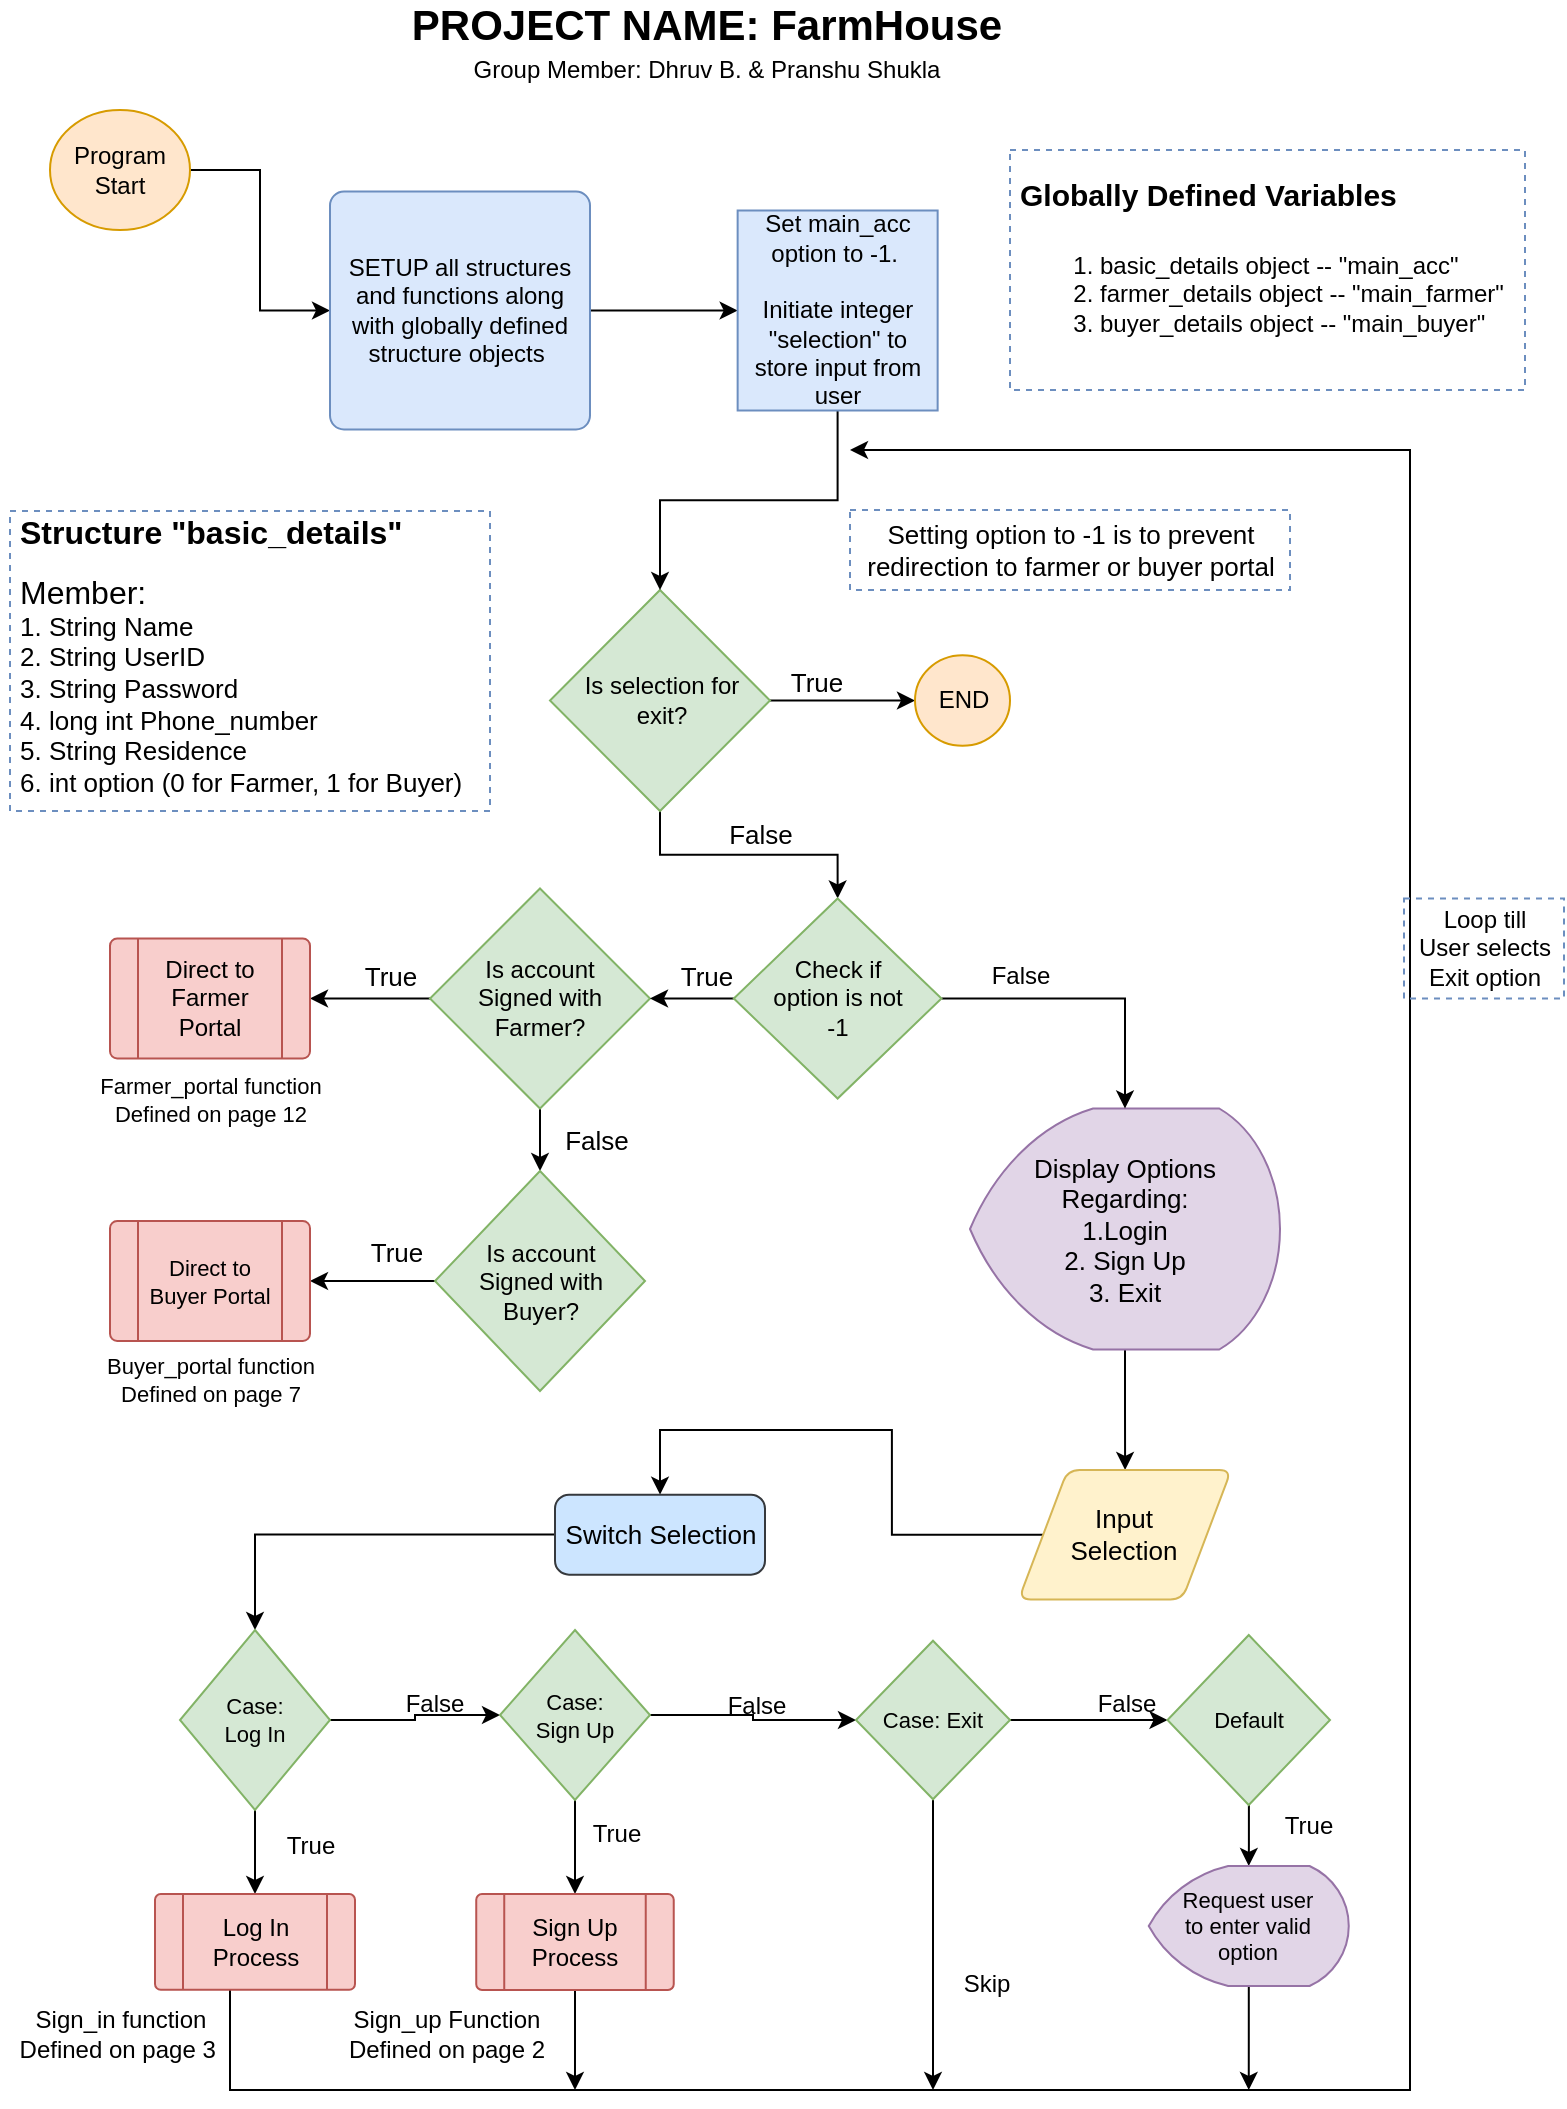 <mxfile version="13.0.3" type="device" pages="2"><diagram id="C5RBs43oDa-KdzZeNtuy" name="Page-1"><mxGraphModel dx="1024" dy="592" grid="1" gridSize="10" guides="1" tooltips="1" connect="1" arrows="1" fold="1" page="1" pageScale="1" pageWidth="827" pageHeight="1169" math="0" shadow="0"><root><mxCell id="WIyWlLk6GJQsqaUBKTNV-0"/><mxCell id="WIyWlLk6GJQsqaUBKTNV-1" parent="WIyWlLk6GJQsqaUBKTNV-0"/><mxCell id="bHN9iilpc-NF_aM-vrXf-12" style="edgeStyle=orthogonalEdgeStyle;rounded=0;orthogonalLoop=1;jettySize=auto;html=1;entryX=0;entryY=0.5;entryDx=0;entryDy=0;fontSize=14;" parent="WIyWlLk6GJQsqaUBKTNV-1" source="bHN9iilpc-NF_aM-vrXf-1" target="bHN9iilpc-NF_aM-vrXf-5" edge="1"><mxGeometry relative="1" as="geometry"/></mxCell><mxCell id="bHN9iilpc-NF_aM-vrXf-1" value="Program Start" style="strokeWidth=1;html=1;shape=mxgraph.flowchart.start_1;whiteSpace=wrap;fillColor=#ffe6cc;strokeColor=#d79b00;" parent="WIyWlLk6GJQsqaUBKTNV-1" vertex="1"><mxGeometry x="70" y="70" width="70" height="60" as="geometry"/></mxCell><mxCell id="bHN9iilpc-NF_aM-vrXf-80" style="edgeStyle=orthogonalEdgeStyle;rounded=0;orthogonalLoop=1;jettySize=auto;html=1;fontSize=14;" parent="WIyWlLk6GJQsqaUBKTNV-1" source="bHN9iilpc-NF_aM-vrXf-2" target="bHN9iilpc-NF_aM-vrXf-6" edge="1"><mxGeometry relative="1" as="geometry"/></mxCell><mxCell id="bHN9iilpc-NF_aM-vrXf-2" value="&lt;font style=&quot;font-size: 13px;&quot;&gt;Display Options Regarding:&lt;br style=&quot;font-size: 13px;&quot;&gt;1.Login &lt;br style=&quot;font-size: 13px;&quot;&gt;2. Sign Up&lt;br style=&quot;font-size: 13px;&quot;&gt;3. Exit&lt;br style=&quot;font-size: 13px;&quot;&gt;&lt;/font&gt;" style="strokeWidth=1;html=1;shape=mxgraph.flowchart.display;whiteSpace=wrap;fontSize=13;verticalAlign=middle;fillColor=#e1d5e7;strokeColor=#9673a6;" parent="WIyWlLk6GJQsqaUBKTNV-1" vertex="1"><mxGeometry x="530" y="569.25" width="155" height="120.5" as="geometry"/></mxCell><mxCell id="xWlJe0vMMPdigWtWbG44-2" style="edgeStyle=orthogonalEdgeStyle;rounded=0;orthogonalLoop=1;jettySize=auto;html=1;" parent="WIyWlLk6GJQsqaUBKTNV-1" source="bHN9iilpc-NF_aM-vrXf-5" target="xWlJe0vMMPdigWtWbG44-1" edge="1"><mxGeometry relative="1" as="geometry"/></mxCell><mxCell id="bHN9iilpc-NF_aM-vrXf-5" value="SETUP all structures and functions along with globally defined structure objects&lt;i style=&quot;font-size: 12px;&quot;&gt;&amp;nbsp;&lt;/i&gt;" style="rounded=1;whiteSpace=wrap;html=1;absoluteArcSize=1;arcSize=14;strokeWidth=1;fontSize=12;fillColor=#dae8fc;strokeColor=#6c8ebf;" parent="WIyWlLk6GJQsqaUBKTNV-1" vertex="1"><mxGeometry x="210" y="110.75" width="130" height="119" as="geometry"/></mxCell><mxCell id="bHN9iilpc-NF_aM-vrXf-81" style="edgeStyle=orthogonalEdgeStyle;rounded=0;orthogonalLoop=1;jettySize=auto;html=1;entryX=0.5;entryY=0;entryDx=0;entryDy=0;fontSize=14;" parent="WIyWlLk6GJQsqaUBKTNV-1" source="bHN9iilpc-NF_aM-vrXf-6" target="bHN9iilpc-NF_aM-vrXf-32" edge="1"><mxGeometry relative="1" as="geometry"/></mxCell><mxCell id="bHN9iilpc-NF_aM-vrXf-6" value="Input Selection" style="shape=parallelogram;html=1;strokeWidth=1;perimeter=parallelogramPerimeter;whiteSpace=wrap;rounded=1;arcSize=12;size=0.23;fontSize=13;spacingLeft=15;spacingRight=15;fillColor=#fff2cc;strokeColor=#d6b656;" parent="WIyWlLk6GJQsqaUBKTNV-1" vertex="1"><mxGeometry x="554.38" y="749.96" width="106.25" height="64.75" as="geometry"/></mxCell><mxCell id="xWlJe0vMMPdigWtWbG44-4" style="edgeStyle=orthogonalEdgeStyle;rounded=0;orthogonalLoop=1;jettySize=auto;html=1;entryX=0;entryY=0.5;entryDx=0;entryDy=0;entryPerimeter=0;" parent="WIyWlLk6GJQsqaUBKTNV-1" source="bHN9iilpc-NF_aM-vrXf-13" target="bHN9iilpc-NF_aM-vrXf-78" edge="1"><mxGeometry relative="1" as="geometry"/></mxCell><mxCell id="xWlJe0vMMPdigWtWbG44-5" style="edgeStyle=orthogonalEdgeStyle;rounded=0;orthogonalLoop=1;jettySize=auto;html=1;entryX=0.5;entryY=0;entryDx=0;entryDy=0;entryPerimeter=0;" parent="WIyWlLk6GJQsqaUBKTNV-1" source="bHN9iilpc-NF_aM-vrXf-13" target="bHN9iilpc-NF_aM-vrXf-59" edge="1"><mxGeometry relative="1" as="geometry"/></mxCell><mxCell id="bHN9iilpc-NF_aM-vrXf-13" value="&lt;font style=&quot;font-size: 12px;&quot;&gt;Is selection for exit?&lt;/font&gt;" style="strokeWidth=1;html=1;shape=mxgraph.flowchart.decision;fontSize=12;whiteSpace=wrap;spacingLeft=9;spacingRight=7;fillColor=#d5e8d4;strokeColor=#82b366;" parent="WIyWlLk6GJQsqaUBKTNV-1" vertex="1"><mxGeometry x="320" y="310" width="110" height="110.5" as="geometry"/></mxCell><mxCell id="bHN9iilpc-NF_aM-vrXf-69" style="edgeStyle=orthogonalEdgeStyle;rounded=0;orthogonalLoop=1;jettySize=auto;html=1;entryX=1;entryY=0.5;entryDx=0;entryDy=0;fontSize=14;" parent="WIyWlLk6GJQsqaUBKTNV-1" source="bHN9iilpc-NF_aM-vrXf-15" target="bHN9iilpc-NF_aM-vrXf-17" edge="1"><mxGeometry relative="1" as="geometry"/></mxCell><mxCell id="bHN9iilpc-NF_aM-vrXf-70" style="edgeStyle=orthogonalEdgeStyle;rounded=0;orthogonalLoop=1;jettySize=auto;html=1;fontSize=14;" parent="WIyWlLk6GJQsqaUBKTNV-1" source="bHN9iilpc-NF_aM-vrXf-15" target="bHN9iilpc-NF_aM-vrXf-20" edge="1"><mxGeometry relative="1" as="geometry"/></mxCell><mxCell id="bHN9iilpc-NF_aM-vrXf-15" value="Is account Signed with Farmer?" style="strokeWidth=1;html=1;shape=mxgraph.flowchart.decision;whiteSpace=wrap;fontSize=12;spacing=1;spacingLeft=15;spacingRight=15;fillColor=#d5e8d4;strokeColor=#82b366;" parent="WIyWlLk6GJQsqaUBKTNV-1" vertex="1"><mxGeometry x="260" y="459.25" width="110" height="110" as="geometry"/></mxCell><mxCell id="bHN9iilpc-NF_aM-vrXf-17" value="Direct to Farmer Portal" style="verticalLabelPosition=middle;verticalAlign=middle;html=1;shape=process;whiteSpace=wrap;rounded=1;size=0.14;arcSize=6;fontSize=12;labelPosition=center;align=center;fillColor=#f8cecc;strokeColor=#b85450;" parent="WIyWlLk6GJQsqaUBKTNV-1" vertex="1"><mxGeometry x="100" y="484.25" width="100" height="60" as="geometry"/></mxCell><mxCell id="bHN9iilpc-NF_aM-vrXf-71" style="edgeStyle=orthogonalEdgeStyle;rounded=0;orthogonalLoop=1;jettySize=auto;html=1;entryX=1;entryY=0.5;entryDx=0;entryDy=0;fontSize=14;" parent="WIyWlLk6GJQsqaUBKTNV-1" source="bHN9iilpc-NF_aM-vrXf-20" target="bHN9iilpc-NF_aM-vrXf-21" edge="1"><mxGeometry relative="1" as="geometry"/></mxCell><mxCell id="bHN9iilpc-NF_aM-vrXf-20" value="Is account Signed with Buyer?" style="strokeWidth=1;html=1;shape=mxgraph.flowchart.decision;whiteSpace=wrap;fontSize=12;spacingLeft=15;spacingRight=15;fillColor=#d5e8d4;strokeColor=#82b366;" parent="WIyWlLk6GJQsqaUBKTNV-1" vertex="1"><mxGeometry x="262.5" y="600.5" width="105" height="110" as="geometry"/></mxCell><mxCell id="bHN9iilpc-NF_aM-vrXf-21" value="Direct to Buyer Portal" style="verticalLabelPosition=middle;verticalAlign=middle;html=1;shape=process;whiteSpace=wrap;rounded=1;size=0.14;arcSize=6;fontSize=11;labelPosition=center;align=center;fillColor=#f8cecc;strokeColor=#b85450;" parent="WIyWlLk6GJQsqaUBKTNV-1" vertex="1"><mxGeometry x="100" y="625.5" width="100" height="60" as="geometry"/></mxCell><mxCell id="bHN9iilpc-NF_aM-vrXf-41" style="edgeStyle=orthogonalEdgeStyle;rounded=0;orthogonalLoop=1;jettySize=auto;html=1;entryX=0.5;entryY=0;entryDx=0;entryDy=0;entryPerimeter=0;fontSize=14;" parent="WIyWlLk6GJQsqaUBKTNV-1" source="bHN9iilpc-NF_aM-vrXf-32" target="bHN9iilpc-NF_aM-vrXf-34" edge="1"><mxGeometry relative="1" as="geometry"/></mxCell><mxCell id="bHN9iilpc-NF_aM-vrXf-32" value="Switch Selection" style="rounded=1;whiteSpace=wrap;html=1;absoluteArcSize=1;arcSize=14;strokeWidth=1;fontSize=13;fillColor=#cce5ff;strokeColor=#36393d;" parent="WIyWlLk6GJQsqaUBKTNV-1" vertex="1"><mxGeometry x="322.5" y="762.33" width="105" height="40" as="geometry"/></mxCell><mxCell id="bHN9iilpc-NF_aM-vrXf-64" style="edgeStyle=orthogonalEdgeStyle;rounded=0;orthogonalLoop=1;jettySize=auto;html=1;fontSize=14;" parent="WIyWlLk6GJQsqaUBKTNV-1" source="bHN9iilpc-NF_aM-vrXf-34" target="bHN9iilpc-NF_aM-vrXf-39" edge="1"><mxGeometry relative="1" as="geometry"/></mxCell><mxCell id="bHN9iilpc-NF_aM-vrXf-65" style="edgeStyle=orthogonalEdgeStyle;rounded=0;orthogonalLoop=1;jettySize=auto;html=1;entryX=0;entryY=0.5;entryDx=0;entryDy=0;entryPerimeter=0;fontSize=14;" parent="WIyWlLk6GJQsqaUBKTNV-1" source="bHN9iilpc-NF_aM-vrXf-34" target="bHN9iilpc-NF_aM-vrXf-35" edge="1"><mxGeometry relative="1" as="geometry"/></mxCell><mxCell id="bHN9iilpc-NF_aM-vrXf-34" value="Case: Log In" style="strokeWidth=1;html=1;shape=mxgraph.flowchart.decision;whiteSpace=wrap;fontSize=11;fillColor=#d5e8d4;strokeColor=#82b366;spacingLeft=15;spacingRight=15;" parent="WIyWlLk6GJQsqaUBKTNV-1" vertex="1"><mxGeometry x="135" y="830" width="75" height="90" as="geometry"/></mxCell><mxCell id="bHN9iilpc-NF_aM-vrXf-63" style="edgeStyle=orthogonalEdgeStyle;rounded=0;orthogonalLoop=1;jettySize=auto;html=1;exitX=0.5;exitY=1;exitDx=0;exitDy=0;exitPerimeter=0;fontSize=14;" parent="WIyWlLk6GJQsqaUBKTNV-1" source="bHN9iilpc-NF_aM-vrXf-35" target="bHN9iilpc-NF_aM-vrXf-40" edge="1"><mxGeometry relative="1" as="geometry"/></mxCell><mxCell id="bHN9iilpc-NF_aM-vrXf-66" style="edgeStyle=orthogonalEdgeStyle;rounded=0;orthogonalLoop=1;jettySize=auto;html=1;entryX=0;entryY=0.5;entryDx=0;entryDy=0;entryPerimeter=0;fontSize=14;" parent="WIyWlLk6GJQsqaUBKTNV-1" source="bHN9iilpc-NF_aM-vrXf-35" target="bHN9iilpc-NF_aM-vrXf-36" edge="1"><mxGeometry relative="1" as="geometry"/></mxCell><mxCell id="bHN9iilpc-NF_aM-vrXf-35" value="Case: Sign Up" style="strokeWidth=1;html=1;shape=mxgraph.flowchart.decision;whiteSpace=wrap;fontSize=11;fillColor=#d5e8d4;strokeColor=#82b366;spacingLeft=15;spacingRight=15;" parent="WIyWlLk6GJQsqaUBKTNV-1" vertex="1"><mxGeometry x="295" y="830" width="75" height="85" as="geometry"/></mxCell><mxCell id="bHN9iilpc-NF_aM-vrXf-67" style="edgeStyle=orthogonalEdgeStyle;rounded=0;orthogonalLoop=1;jettySize=auto;html=1;entryX=0;entryY=0.5;entryDx=0;entryDy=0;entryPerimeter=0;fontSize=14;" parent="WIyWlLk6GJQsqaUBKTNV-1" source="bHN9iilpc-NF_aM-vrXf-36" target="bHN9iilpc-NF_aM-vrXf-37" edge="1"><mxGeometry relative="1" as="geometry"/></mxCell><mxCell id="stV8JJvakZWbZ2qH-i4L-1" style="edgeStyle=orthogonalEdgeStyle;rounded=0;orthogonalLoop=1;jettySize=auto;html=1;fontSize=11;" edge="1" parent="WIyWlLk6GJQsqaUBKTNV-1" source="bHN9iilpc-NF_aM-vrXf-36"><mxGeometry relative="1" as="geometry"><mxPoint x="511.5" y="1060" as="targetPoint"/></mxGeometry></mxCell><mxCell id="bHN9iilpc-NF_aM-vrXf-36" value="Case: Exit" style="strokeWidth=1;html=1;shape=mxgraph.flowchart.decision;whiteSpace=wrap;fontSize=11;fillColor=#d5e8d4;strokeColor=#82b366;" parent="WIyWlLk6GJQsqaUBKTNV-1" vertex="1"><mxGeometry x="473" y="835.38" width="77" height="79.25" as="geometry"/></mxCell><mxCell id="bHN9iilpc-NF_aM-vrXf-62" style="edgeStyle=orthogonalEdgeStyle;rounded=0;orthogonalLoop=1;jettySize=auto;html=1;entryX=0.5;entryY=0;entryDx=0;entryDy=0;entryPerimeter=0;fontSize=14;" parent="WIyWlLk6GJQsqaUBKTNV-1" source="bHN9iilpc-NF_aM-vrXf-37" target="xWlJe0vMMPdigWtWbG44-44" edge="1"><mxGeometry relative="1" as="geometry"><mxPoint x="685.68" y="979.446" as="targetPoint"/></mxGeometry></mxCell><mxCell id="bHN9iilpc-NF_aM-vrXf-37" value="Default" style="strokeWidth=1;html=1;shape=mxgraph.flowchart.decision;whiteSpace=wrap;fontSize=11;fillColor=#d5e8d4;strokeColor=#82b366;" parent="WIyWlLk6GJQsqaUBKTNV-1" vertex="1"><mxGeometry x="628.75" y="832.51" width="81.25" height="84.99" as="geometry"/></mxCell><mxCell id="xWlJe0vMMPdigWtWbG44-8" style="edgeStyle=orthogonalEdgeStyle;rounded=0;orthogonalLoop=1;jettySize=auto;html=1;" parent="WIyWlLk6GJQsqaUBKTNV-1" source="bHN9iilpc-NF_aM-vrXf-39" edge="1"><mxGeometry relative="1" as="geometry"><mxPoint x="470" y="240" as="targetPoint"/><Array as="points"><mxPoint x="160" y="1060"/><mxPoint x="750" y="1060"/><mxPoint x="750" y="240"/></Array></mxGeometry></mxCell><mxCell id="bHN9iilpc-NF_aM-vrXf-39" value="Log In Process" style="verticalLabelPosition=middle;verticalAlign=middle;html=1;shape=process;whiteSpace=wrap;rounded=1;size=0.14;arcSize=6;fontSize=12;labelPosition=center;align=center;fillColor=#f8cecc;strokeColor=#b85450;" parent="WIyWlLk6GJQsqaUBKTNV-1" vertex="1"><mxGeometry x="122.5" y="962" width="100" height="47.92" as="geometry"/></mxCell><mxCell id="stV8JJvakZWbZ2qH-i4L-0" style="edgeStyle=orthogonalEdgeStyle;rounded=0;orthogonalLoop=1;jettySize=auto;html=1;fontSize=11;" edge="1" parent="WIyWlLk6GJQsqaUBKTNV-1" source="bHN9iilpc-NF_aM-vrXf-40"><mxGeometry relative="1" as="geometry"><mxPoint x="332.495" y="1060" as="targetPoint"/></mxGeometry></mxCell><mxCell id="bHN9iilpc-NF_aM-vrXf-40" value="Sign Up Process" style="verticalLabelPosition=middle;verticalAlign=middle;html=1;shape=process;whiteSpace=wrap;rounded=1;size=0.14;arcSize=6;fontSize=12;labelPosition=center;align=center;fillColor=#f8cecc;strokeColor=#b85450;" parent="WIyWlLk6GJQsqaUBKTNV-1" vertex="1"><mxGeometry x="283.12" y="962" width="98.75" height="48" as="geometry"/></mxCell><mxCell id="bHN9iilpc-NF_aM-vrXf-68" style="edgeStyle=orthogonalEdgeStyle;rounded=0;orthogonalLoop=1;jettySize=auto;html=1;fontSize=14;" parent="WIyWlLk6GJQsqaUBKTNV-1" source="bHN9iilpc-NF_aM-vrXf-59" target="bHN9iilpc-NF_aM-vrXf-15" edge="1"><mxGeometry relative="1" as="geometry"/></mxCell><mxCell id="bHN9iilpc-NF_aM-vrXf-79" style="edgeStyle=orthogonalEdgeStyle;rounded=0;orthogonalLoop=1;jettySize=auto;html=1;entryX=0.5;entryY=0;entryDx=0;entryDy=0;entryPerimeter=0;fontSize=14;" parent="WIyWlLk6GJQsqaUBKTNV-1" source="bHN9iilpc-NF_aM-vrXf-59" target="bHN9iilpc-NF_aM-vrXf-2" edge="1"><mxGeometry relative="1" as="geometry"/></mxCell><mxCell id="bHN9iilpc-NF_aM-vrXf-59" value="Check if option is not -1" style="strokeWidth=1;html=1;shape=mxgraph.flowchart.decision;whiteSpace=wrap;fontSize=12;spacingLeft=15;spacingRight=15;fillColor=#d5e8d4;strokeColor=#82b366;" parent="WIyWlLk6GJQsqaUBKTNV-1" vertex="1"><mxGeometry x="411.91" y="464.25" width="103.82" height="100" as="geometry"/></mxCell><mxCell id="bHN9iilpc-NF_aM-vrXf-78" value="END" style="strokeWidth=1;html=1;shape=mxgraph.flowchart.start_1;whiteSpace=wrap;fontSize=12;fillColor=#ffe6cc;strokeColor=#d79b00;" parent="WIyWlLk6GJQsqaUBKTNV-1" vertex="1"><mxGeometry x="502.5" y="342.63" width="47.5" height="45.25" as="geometry"/></mxCell><mxCell id="bHN9iilpc-NF_aM-vrXf-82" value="&lt;font style=&quot;font-size: 21px;&quot;&gt;PROJECT NAME: FarmHouse&lt;br style=&quot;font-size: 21px;&quot;&gt;&lt;br style=&quot;font-size: 21px;&quot;&gt;&lt;/font&gt;" style="text;strokeColor=none;fillColor=none;html=1;fontSize=21;fontStyle=1;verticalAlign=middle;align=center;" parent="WIyWlLk6GJQsqaUBKTNV-1" vertex="1"><mxGeometry x="347.5" y="20" width="100" height="40" as="geometry"/></mxCell><mxCell id="xWlJe0vMMPdigWtWbG44-0" value="Group Member: Dhruv B. &amp;amp; Pranshu Shukla" style="text;html=1;align=center;verticalAlign=middle;resizable=0;points=[];autosize=1;" parent="WIyWlLk6GJQsqaUBKTNV-1" vertex="1"><mxGeometry x="272.5" y="40" width="250" height="20" as="geometry"/></mxCell><mxCell id="xWlJe0vMMPdigWtWbG44-3" style="edgeStyle=orthogonalEdgeStyle;rounded=0;orthogonalLoop=1;jettySize=auto;html=1;entryX=0.5;entryY=0;entryDx=0;entryDy=0;entryPerimeter=0;" parent="WIyWlLk6GJQsqaUBKTNV-1" source="xWlJe0vMMPdigWtWbG44-1" target="bHN9iilpc-NF_aM-vrXf-13" edge="1"><mxGeometry relative="1" as="geometry"/></mxCell><mxCell id="xWlJe0vMMPdigWtWbG44-1" value="Set main_acc option to -1.&amp;nbsp;&lt;br&gt;&lt;br&gt;Initiate integer &quot;selection&quot; to store input from user" style="whiteSpace=wrap;html=1;aspect=fixed;strokeWidth=1;rotation=0;fillColor=#dae8fc;strokeColor=#6c8ebf;" parent="WIyWlLk6GJQsqaUBKTNV-1" vertex="1"><mxGeometry x="413.82" y="120.25" width="100" height="100" as="geometry"/></mxCell><mxCell id="xWlJe0vMMPdigWtWbG44-12" value="&lt;h1 style=&quot;font-size: 16px&quot;&gt;&lt;font style=&quot;font-size: 16px&quot;&gt;Structure &quot;basic_details&quot;&lt;/font&gt;&lt;/h1&gt;&lt;div style=&quot;font-size: 16px&quot;&gt;&lt;font style=&quot;font-size: 16px&quot;&gt;Member:&lt;/font&gt;&lt;/div&gt;&lt;div style=&quot;font-size: 13px&quot;&gt;&lt;font style=&quot;font-size: 13px&quot;&gt;1. String Name&lt;/font&gt;&lt;/div&gt;&lt;div style=&quot;font-size: 13px&quot;&gt;&lt;font style=&quot;font-size: 13px&quot;&gt;2. String UserID&lt;/font&gt;&lt;/div&gt;&lt;div style=&quot;font-size: 13px&quot;&gt;&lt;font style=&quot;font-size: 13px&quot;&gt;3. String Password&lt;/font&gt;&lt;/div&gt;&lt;div style=&quot;font-size: 13px&quot;&gt;&lt;font style=&quot;font-size: 13px&quot;&gt;4. long int Phone_number&lt;/font&gt;&lt;/div&gt;&lt;div style=&quot;font-size: 13px&quot;&gt;&lt;font style=&quot;font-size: 13px&quot;&gt;5. String Residence&lt;/font&gt;&lt;/div&gt;&lt;div style=&quot;font-size: 13px&quot;&gt;&lt;font style=&quot;font-size: 13px&quot;&gt;6. int option (0 for Farmer, 1 for Buyer)&lt;/font&gt;&lt;/div&gt;" style="text;html=1;strokeColor=#6c8ebf;fillColor=none;spacing=5;spacingTop=-20;whiteSpace=wrap;overflow=hidden;rounded=0;dashed=1;" parent="WIyWlLk6GJQsqaUBKTNV-1" vertex="1"><mxGeometry x="50" y="270.5" width="240" height="150" as="geometry"/></mxCell><mxCell id="xWlJe0vMMPdigWtWbG44-15" value="&lt;p style=&quot;line-height: 100%&quot;&gt;&lt;/p&gt;&lt;h1&gt;&lt;font style=&quot;font-size: 15px&quot;&gt;Globally Defined Variables&lt;/font&gt;&lt;/h1&gt;&lt;p&gt;&lt;ol&gt;&lt;li&gt;basic_details object -- &quot;main_acc&quot;&amp;nbsp;&lt;/li&gt;&lt;li&gt;farmer_details object -- &quot;main_farmer&quot;&lt;/li&gt;&lt;li&gt;buyer_details object -- &quot;main_buyer&quot;&lt;/li&gt;&lt;/ol&gt;&lt;/p&gt;&lt;p&gt;&lt;/p&gt;" style="text;html=1;strokeColor=#6c8ebf;fillColor=none;spacing=5;spacingTop=-20;whiteSpace=wrap;overflow=hidden;rounded=0;gradientColor=none;dashed=1;" parent="WIyWlLk6GJQsqaUBKTNV-1" vertex="1"><mxGeometry x="550" y="90" width="257.5" height="120" as="geometry"/></mxCell><mxCell id="xWlJe0vMMPdigWtWbG44-17" value="Setting option to -1 is to prevent &lt;br&gt;redirection to farmer or buyer portal" style="text;html=1;align=center;verticalAlign=middle;resizable=0;points=[];autosize=1;fontSize=13;labelBorderColor=none;labelBackgroundColor=none;dashed=1;fillColor=none;strokeColor=#6c8ebf;" parent="WIyWlLk6GJQsqaUBKTNV-1" vertex="1"><mxGeometry x="470" y="270" width="220" height="40" as="geometry"/></mxCell><mxCell id="xWlJe0vMMPdigWtWbG44-18" value="True" style="text;html=1;align=center;verticalAlign=middle;resizable=0;points=[];autosize=1;fontSize=13;" parent="WIyWlLk6GJQsqaUBKTNV-1" vertex="1"><mxGeometry x="433" y="346" width="40" height="20" as="geometry"/></mxCell><mxCell id="xWlJe0vMMPdigWtWbG44-20" value="False" style="text;html=1;align=center;verticalAlign=middle;resizable=0;points=[];autosize=1;fontSize=13;" parent="WIyWlLk6GJQsqaUBKTNV-1" vertex="1"><mxGeometry x="400" y="422" width="50" height="20" as="geometry"/></mxCell><mxCell id="xWlJe0vMMPdigWtWbG44-21" value="True" style="text;html=1;align=center;verticalAlign=middle;resizable=0;points=[];autosize=1;fontSize=13;" parent="WIyWlLk6GJQsqaUBKTNV-1" vertex="1"><mxGeometry x="377.5" y="493" width="40" height="20" as="geometry"/></mxCell><mxCell id="xWlJe0vMMPdigWtWbG44-22" value="True" style="text;html=1;align=center;verticalAlign=middle;resizable=0;points=[];autosize=1;fontSize=13;" parent="WIyWlLk6GJQsqaUBKTNV-1" vertex="1"><mxGeometry x="220" y="493" width="40" height="20" as="geometry"/></mxCell><mxCell id="xWlJe0vMMPdigWtWbG44-23" value="False" style="text;html=1;align=center;verticalAlign=middle;resizable=0;points=[];autosize=1;fontSize=13;" parent="WIyWlLk6GJQsqaUBKTNV-1" vertex="1"><mxGeometry x="317.5" y="574.5" width="50" height="20" as="geometry"/></mxCell><mxCell id="xWlJe0vMMPdigWtWbG44-25" value="True" style="text;html=1;align=center;verticalAlign=middle;resizable=0;points=[];autosize=1;fontSize=13;" parent="WIyWlLk6GJQsqaUBKTNV-1" vertex="1"><mxGeometry x="222.5" y="631" width="40" height="20" as="geometry"/></mxCell><mxCell id="xWlJe0vMMPdigWtWbG44-27" value="False" style="text;html=1;align=center;verticalAlign=middle;resizable=0;points=[];autosize=1;fontSize=12;" parent="WIyWlLk6GJQsqaUBKTNV-1" vertex="1"><mxGeometry x="530" y="493" width="50" height="20" as="geometry"/></mxCell><mxCell id="xWlJe0vMMPdigWtWbG44-29" value="True" style="text;html=1;align=center;verticalAlign=middle;resizable=0;points=[];autosize=1;fontSize=12;" parent="WIyWlLk6GJQsqaUBKTNV-1" vertex="1"><mxGeometry x="180" y="928" width="40" height="20" as="geometry"/></mxCell><mxCell id="xWlJe0vMMPdigWtWbG44-30" value="True" style="text;html=1;align=center;verticalAlign=middle;resizable=0;points=[];autosize=1;fontSize=12;" parent="WIyWlLk6GJQsqaUBKTNV-1" vertex="1"><mxGeometry x="332.5" y="922" width="40" height="20" as="geometry"/></mxCell><mxCell id="xWlJe0vMMPdigWtWbG44-31" value="False" style="text;html=1;align=center;verticalAlign=middle;resizable=0;points=[];autosize=1;fontSize=12;" parent="WIyWlLk6GJQsqaUBKTNV-1" vertex="1"><mxGeometry x="237" y="857" width="50" height="20" as="geometry"/></mxCell><mxCell id="xWlJe0vMMPdigWtWbG44-34" value="False" style="text;html=1;align=center;verticalAlign=middle;resizable=0;points=[];autosize=1;fontSize=12;" parent="WIyWlLk6GJQsqaUBKTNV-1" vertex="1"><mxGeometry x="398" y="858" width="50" height="20" as="geometry"/></mxCell><mxCell id="xWlJe0vMMPdigWtWbG44-35" value="Skip" style="text;html=1;align=center;verticalAlign=middle;resizable=0;points=[];autosize=1;fontSize=12;" parent="WIyWlLk6GJQsqaUBKTNV-1" vertex="1"><mxGeometry x="517.5" y="997.0" width="40" height="20" as="geometry"/></mxCell><mxCell id="xWlJe0vMMPdigWtWbG44-37" value="False" style="text;html=1;align=center;verticalAlign=middle;resizable=0;points=[];autosize=1;fontSize=12;" parent="WIyWlLk6GJQsqaUBKTNV-1" vertex="1"><mxGeometry x="583" y="857" width="50" height="20" as="geometry"/></mxCell><mxCell id="xWlJe0vMMPdigWtWbG44-38" value="True" style="text;html=1;align=center;verticalAlign=middle;resizable=0;points=[];autosize=1;fontSize=12;" parent="WIyWlLk6GJQsqaUBKTNV-1" vertex="1"><mxGeometry x="679.38" y="917.5" width="40" height="20" as="geometry"/></mxCell><mxCell id="xWlJe0vMMPdigWtWbG44-39" value="Loop till&lt;br&gt;User selects&lt;br&gt;Exit option" style="text;html=1;align=center;verticalAlign=middle;resizable=0;points=[];autosize=1;fontSize=12;direction=east;fillColor=none;strokeColor=#6c8ebf;dashed=1;" parent="WIyWlLk6GJQsqaUBKTNV-1" vertex="1"><mxGeometry x="747" y="464.25" width="80" height="50" as="geometry"/></mxCell><mxCell id="xWlJe0vMMPdigWtWbG44-40" value="Farmer_portal&amp;nbsp;function&lt;br&gt;Defined on page 12" style="text;html=1;align=center;verticalAlign=middle;resizable=0;points=[];autosize=1;fontSize=11;" parent="WIyWlLk6GJQsqaUBKTNV-1" vertex="1"><mxGeometry x="85" y="550" width="130" height="30" as="geometry"/></mxCell><mxCell id="xWlJe0vMMPdigWtWbG44-41" value="Buyer_portal&amp;nbsp;function&lt;br&gt;Defined on page 7" style="text;html=1;align=center;verticalAlign=middle;resizable=0;points=[];autosize=1;fontSize=11;" parent="WIyWlLk6GJQsqaUBKTNV-1" vertex="1"><mxGeometry x="90" y="689.75" width="120" height="30" as="geometry"/></mxCell><mxCell id="xWlJe0vMMPdigWtWbG44-42" value="Sign_in function&lt;br&gt;Defined on page 3&amp;nbsp;" style="text;html=1;align=center;verticalAlign=middle;resizable=0;points=[];autosize=1;fontSize=12;" parent="WIyWlLk6GJQsqaUBKTNV-1" vertex="1"><mxGeometry x="45" y="1017.0" width="120" height="30" as="geometry"/></mxCell><mxCell id="xWlJe0vMMPdigWtWbG44-43" value="Sign_up Function&lt;br&gt;Defined on page 2" style="text;html=1;align=center;verticalAlign=middle;resizable=0;points=[];autosize=1;fontSize=12;" parent="WIyWlLk6GJQsqaUBKTNV-1" vertex="1"><mxGeometry x="212.5" y="1017.0" width="110" height="30" as="geometry"/></mxCell><mxCell id="stV8JJvakZWbZ2qH-i4L-2" style="edgeStyle=orthogonalEdgeStyle;rounded=0;orthogonalLoop=1;jettySize=auto;html=1;fontSize=11;" edge="1" parent="WIyWlLk6GJQsqaUBKTNV-1" source="xWlJe0vMMPdigWtWbG44-44"><mxGeometry relative="1" as="geometry"><mxPoint x="669.38" y="1060" as="targetPoint"/></mxGeometry></mxCell><mxCell id="xWlJe0vMMPdigWtWbG44-44" value="Request user to enter valid option" style="strokeWidth=1;html=1;shape=mxgraph.flowchart.display;whiteSpace=wrap;labelBackgroundColor=none;fontSize=11;spacing=2;spacingLeft=15;spacingRight=15;fillColor=#e1d5e7;strokeColor=#9673a6;" parent="WIyWlLk6GJQsqaUBKTNV-1" vertex="1"><mxGeometry x="619.38" y="948" width="100" height="60" as="geometry"/></mxCell></root></mxGraphModel></diagram><diagram id="fib8XSMF3EnVn7NFt7a0" name="Page-2"><mxGraphModel dx="1038" dy="607" grid="1" gridSize="10" guides="1" tooltips="1" connect="1" arrows="1" fold="1" page="1" pageScale="1" pageWidth="850" pageHeight="1100" math="0" shadow="0"><root><mxCell id="R890wbJoZHvGujRBrkG7-0"/><mxCell id="R890wbJoZHvGujRBrkG7-1" parent="R890wbJoZHvGujRBrkG7-0"/></root></mxGraphModel></diagram></mxfile>